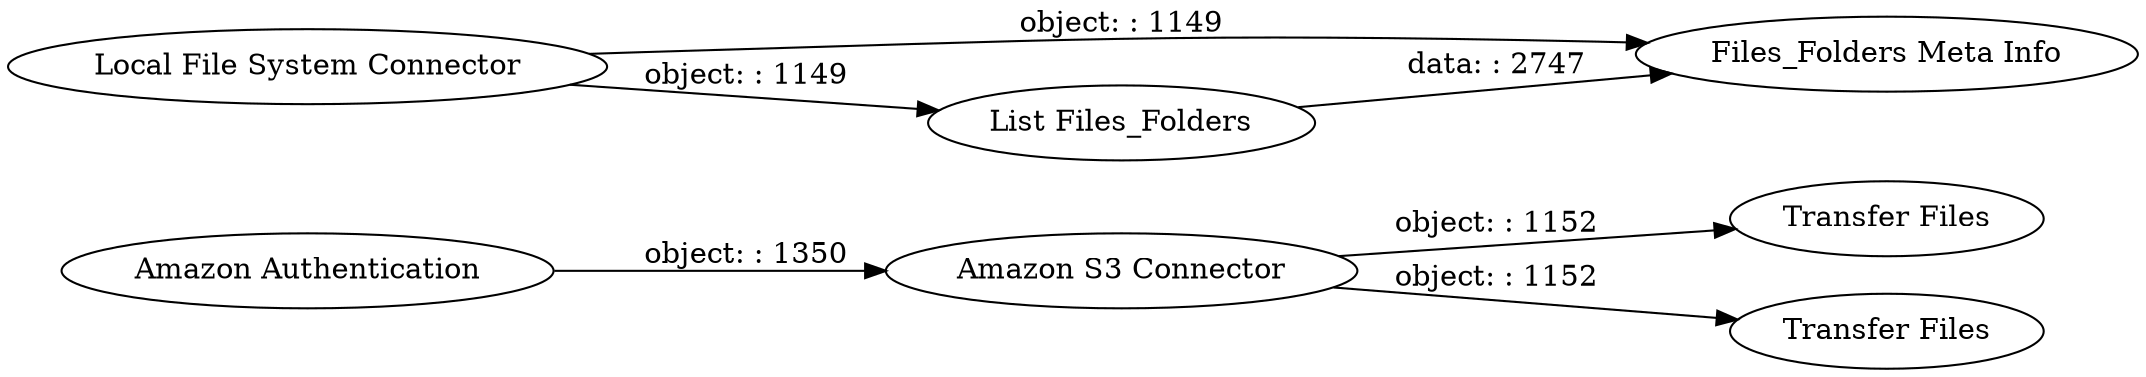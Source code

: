 digraph {
	"-4121627349167806963_1" [label="Amazon Authentication"]
	"-4121627349167806963_233" [label="Files_Folders Meta Info"]
	"-4121627349167806963_234" [label="Local File System Connector"]
	"-4121627349167806963_6" [label="Transfer Files"]
	"-4121627349167806963_3" [label="Amazon S3 Connector"]
	"-4121627349167806963_235" [label="List Files_Folders"]
	"-4121627349167806963_5" [label="Transfer Files"]
	"-4121627349167806963_235" -> "-4121627349167806963_233" [label="data: : 2747"]
	"-4121627349167806963_3" -> "-4121627349167806963_5" [label="object: : 1152"]
	"-4121627349167806963_234" -> "-4121627349167806963_233" [label="object: : 1149"]
	"-4121627349167806963_3" -> "-4121627349167806963_6" [label="object: : 1152"]
	"-4121627349167806963_234" -> "-4121627349167806963_235" [label="object: : 1149"]
	"-4121627349167806963_1" -> "-4121627349167806963_3" [label="object: : 1350"]
	rankdir=LR
}
